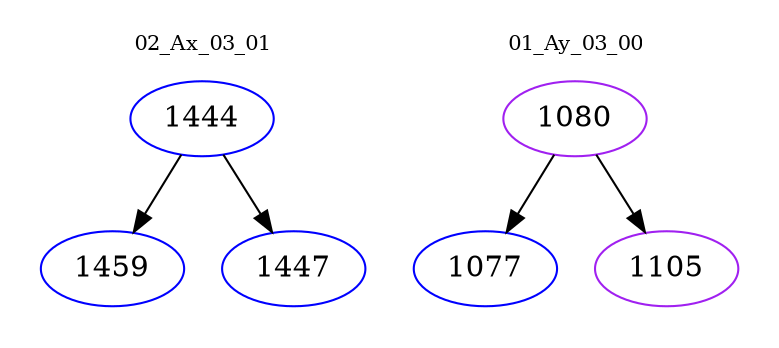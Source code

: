 digraph{
subgraph cluster_0 {
color = white
label = "02_Ax_03_01";
fontsize=10;
T0_1444 [label="1444", color="blue"]
T0_1444 -> T0_1459 [color="black"]
T0_1459 [label="1459", color="blue"]
T0_1444 -> T0_1447 [color="black"]
T0_1447 [label="1447", color="blue"]
}
subgraph cluster_1 {
color = white
label = "01_Ay_03_00";
fontsize=10;
T1_1080 [label="1080", color="purple"]
T1_1080 -> T1_1077 [color="black"]
T1_1077 [label="1077", color="blue"]
T1_1080 -> T1_1105 [color="black"]
T1_1105 [label="1105", color="purple"]
}
}
